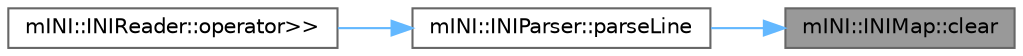digraph "mINI::INIMap::clear"
{
 // LATEX_PDF_SIZE
  bgcolor="transparent";
  edge [fontname=Helvetica,fontsize=10,labelfontname=Helvetica,labelfontsize=10];
  node [fontname=Helvetica,fontsize=10,shape=box,height=0.2,width=0.4];
  rankdir="RL";
  Node1 [id="Node000001",label="mINI::INIMap::clear",height=0.2,width=0.4,color="gray40", fillcolor="grey60", style="filled", fontcolor="black",tooltip=" "];
  Node1 -> Node2 [id="edge1_Node000001_Node000002",dir="back",color="steelblue1",style="solid",tooltip=" "];
  Node2 [id="Node000002",label="mINI::INIParser::parseLine",height=0.2,width=0.4,color="grey40", fillcolor="white", style="filled",URL="$namespacem_i_n_i_1_1_i_n_i_parser.html#a35c71b789896a8d02f6ca9a8b08824b6",tooltip=" "];
  Node2 -> Node3 [id="edge2_Node000002_Node000003",dir="back",color="steelblue1",style="solid",tooltip=" "];
  Node3 [id="Node000003",label="mINI::INIReader::operator\>\>",height=0.2,width=0.4,color="grey40", fillcolor="white", style="filled",URL="$classm_i_n_i_1_1_i_n_i_reader.html#a4cb3bf02943c31380cb8fbfb7834a844",tooltip=" "];
}
